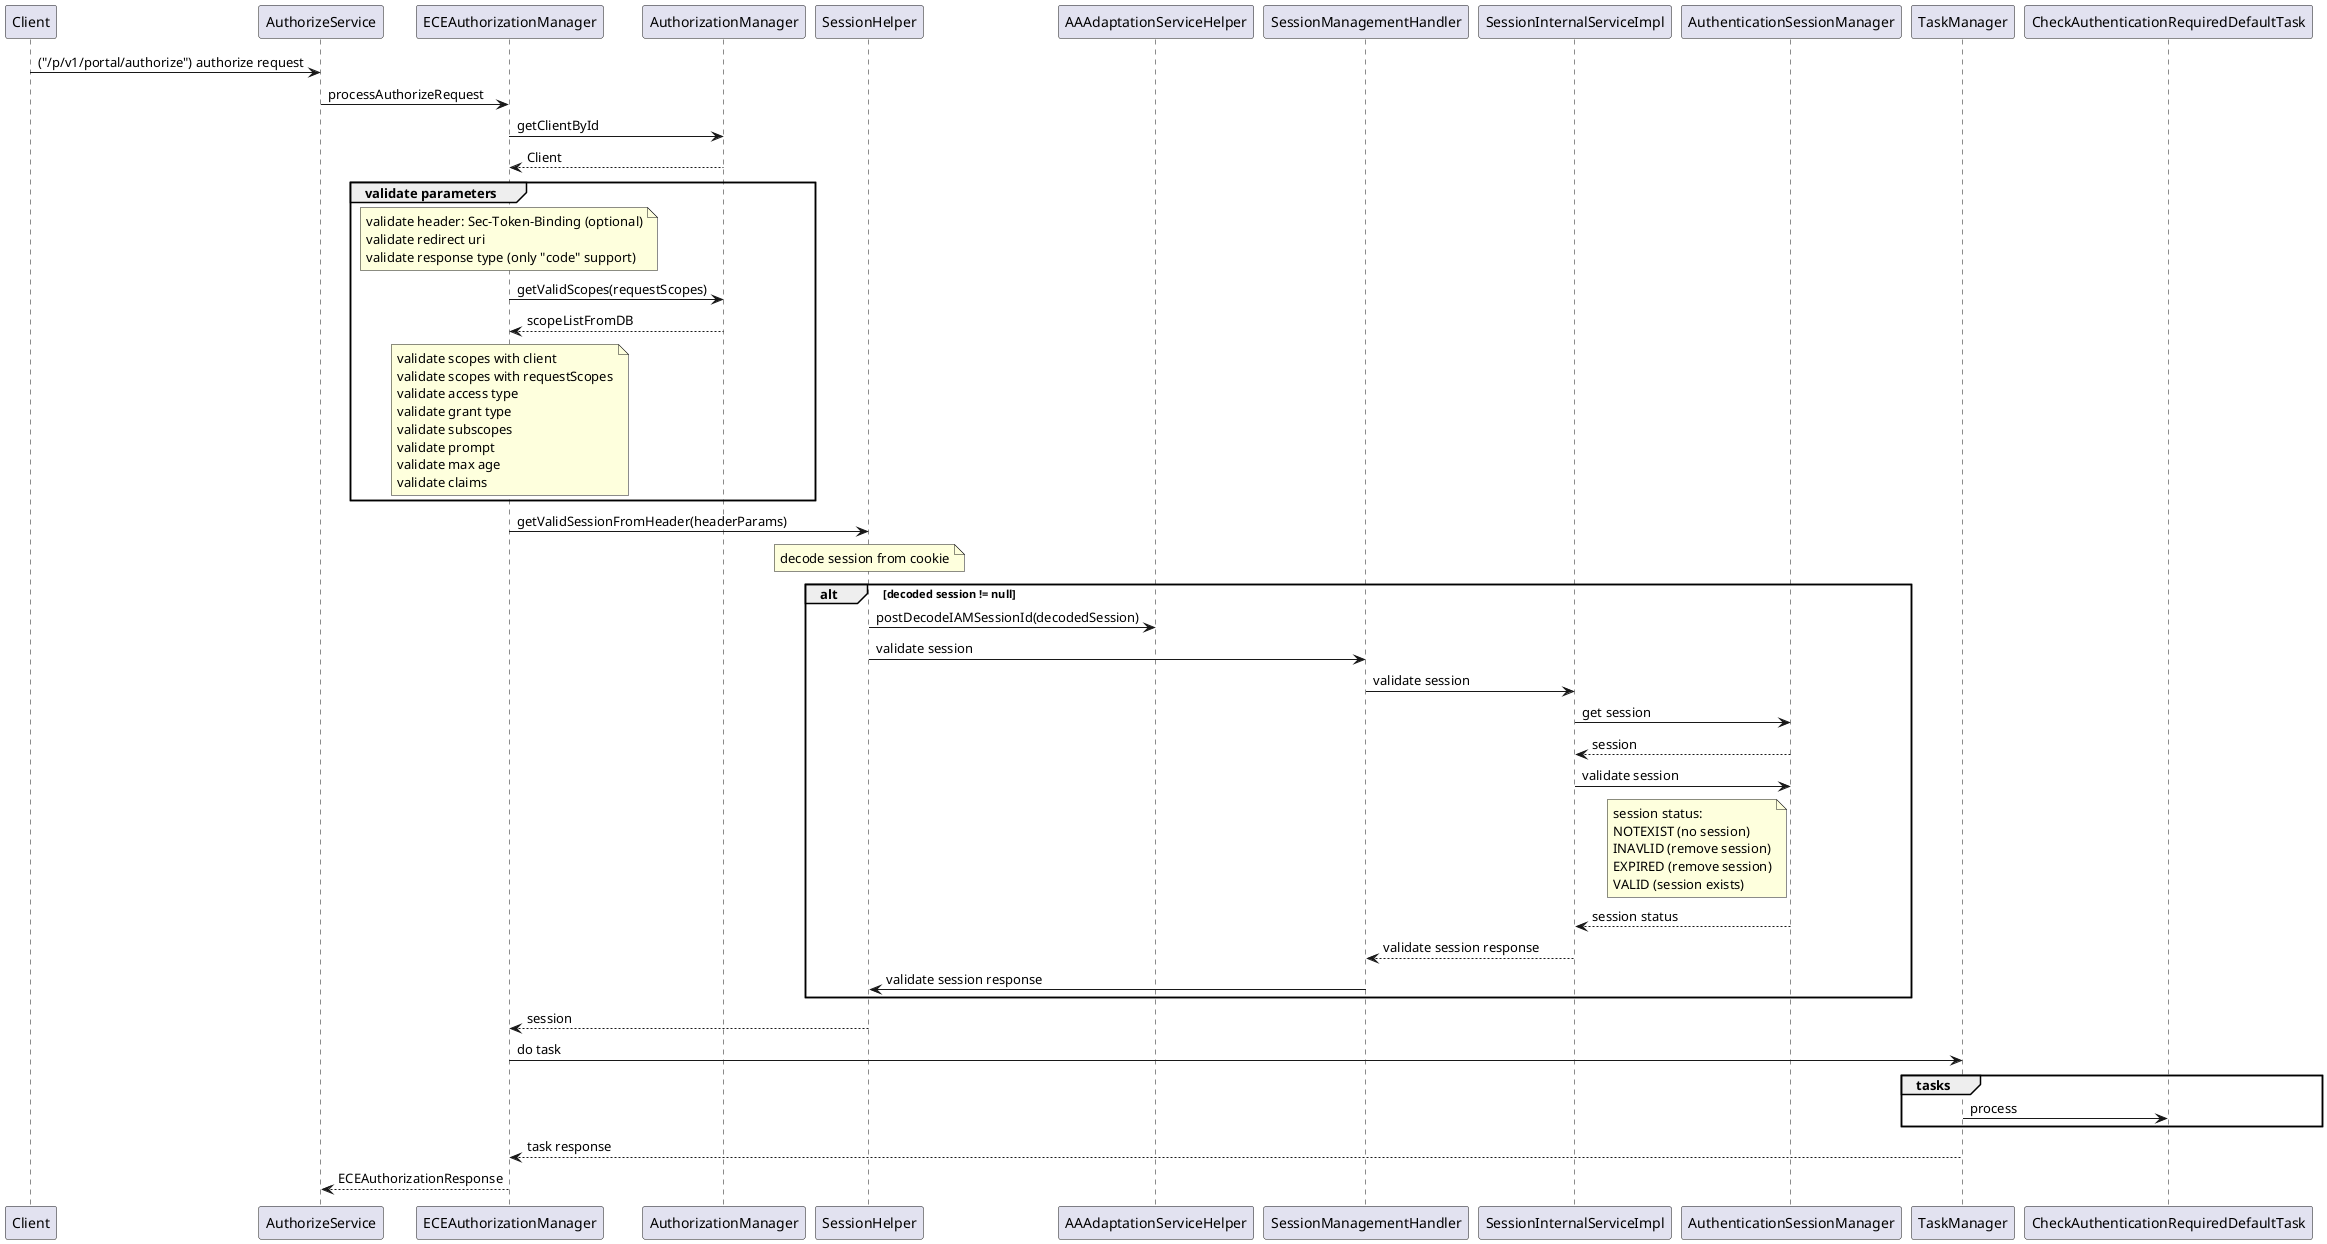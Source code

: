 @startuml
Client -> AuthorizeService: ("/p/v1/portal/authorize") authorize request
AuthorizeService -> ECEAuthorizationManager: processAuthorizeRequest
ECEAuthorizationManager -> AuthorizationManager: getClientById
AuthorizationManager --> ECEAuthorizationManager: Client

group validate parameters
	note over ECEAuthorizationManager
		validate header: Sec-Token-Binding (optional)
		validate redirect uri
		validate response type (only "code" support)
	end note
	ECEAuthorizationManager -> AuthorizationManager: getValidScopes(requestScopes)
	AuthorizationManager --> ECEAuthorizationManager: scopeListFromDB
	note over ECEAuthorizationManager
		validate scopes with client
		validate scopes with requestScopes
		validate access type
		validate grant type
		validate subscopes
		validate prompt
		validate max age
		validate claims
	end note
end

ECEAuthorizationManager -> SessionHelper: getValidSessionFromHeader(headerParams)
	note over SessionHelper: decode session from cookie
	alt decoded session != null
		SessionHelper -> AAAdaptationServiceHelper: postDecodeIAMSessionId(decodedSession)
		SessionHelper -> SessionManagementHandler: validate session
		SessionManagementHandler -> SessionInternalServiceImpl: validate session
		SessionInternalServiceImpl -> AuthenticationSessionManager: get session  
		AuthenticationSessionManager --> SessionInternalServiceImpl: session
		SessionInternalServiceImpl -> AuthenticationSessionManager: validate session
		note left AuthenticationSessionManager
			session status:
			NOTEXIST (no session)
			INAVLID (remove session)
			EXPIRED (remove session)
			VALID (session exists)
		end note
		AuthenticationSessionManager --> SessionInternalServiceImpl: session status
		SessionInternalServiceImpl --> SessionManagementHandler: validate session response
		SessionManagementHandler -> SessionHelper: validate session response
	end
SessionHelper --> ECEAuthorizationManager: session
ECEAuthorizationManager -> TaskManager: do task
group tasks
	TaskManager -> CheckAuthenticationRequiredDefaultTask: process
end
TaskManager --> ECEAuthorizationManager: task response
ECEAuthorizationManager --> AuthorizeService: ECEAuthorizationResponse
@enduml
